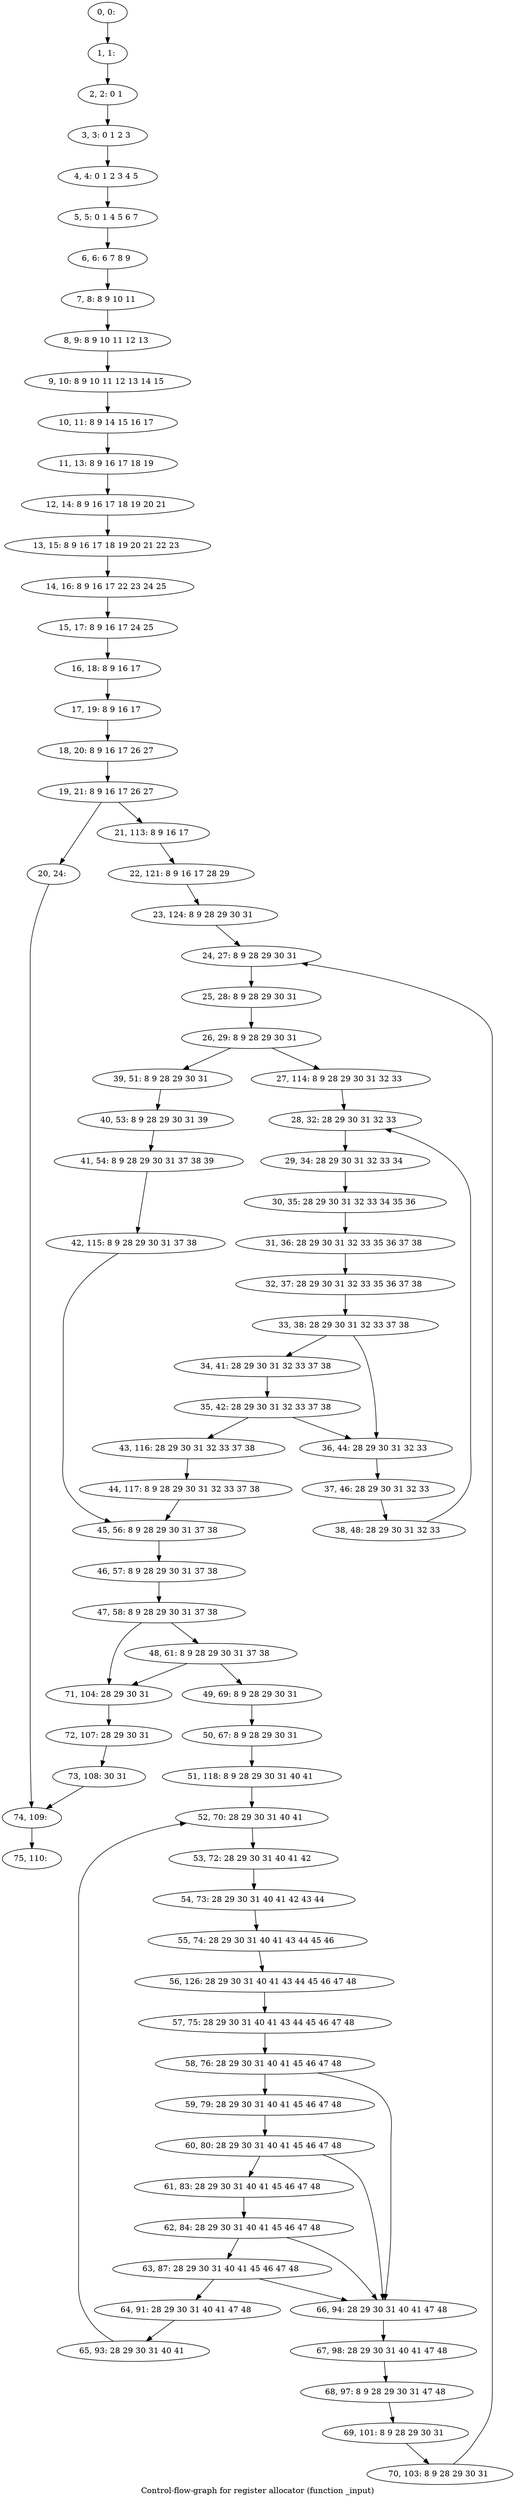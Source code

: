 digraph G {
graph [label="Control-flow-graph for register allocator (function _input)"]
0[label="0, 0: "];
1[label="1, 1: "];
2[label="2, 2: 0 1 "];
3[label="3, 3: 0 1 2 3 "];
4[label="4, 4: 0 1 2 3 4 5 "];
5[label="5, 5: 0 1 4 5 6 7 "];
6[label="6, 6: 6 7 8 9 "];
7[label="7, 8: 8 9 10 11 "];
8[label="8, 9: 8 9 10 11 12 13 "];
9[label="9, 10: 8 9 10 11 12 13 14 15 "];
10[label="10, 11: 8 9 14 15 16 17 "];
11[label="11, 13: 8 9 16 17 18 19 "];
12[label="12, 14: 8 9 16 17 18 19 20 21 "];
13[label="13, 15: 8 9 16 17 18 19 20 21 22 23 "];
14[label="14, 16: 8 9 16 17 22 23 24 25 "];
15[label="15, 17: 8 9 16 17 24 25 "];
16[label="16, 18: 8 9 16 17 "];
17[label="17, 19: 8 9 16 17 "];
18[label="18, 20: 8 9 16 17 26 27 "];
19[label="19, 21: 8 9 16 17 26 27 "];
20[label="20, 24: "];
21[label="21, 113: 8 9 16 17 "];
22[label="22, 121: 8 9 16 17 28 29 "];
23[label="23, 124: 8 9 28 29 30 31 "];
24[label="24, 27: 8 9 28 29 30 31 "];
25[label="25, 28: 8 9 28 29 30 31 "];
26[label="26, 29: 8 9 28 29 30 31 "];
27[label="27, 114: 8 9 28 29 30 31 32 33 "];
28[label="28, 32: 28 29 30 31 32 33 "];
29[label="29, 34: 28 29 30 31 32 33 34 "];
30[label="30, 35: 28 29 30 31 32 33 34 35 36 "];
31[label="31, 36: 28 29 30 31 32 33 35 36 37 38 "];
32[label="32, 37: 28 29 30 31 32 33 35 36 37 38 "];
33[label="33, 38: 28 29 30 31 32 33 37 38 "];
34[label="34, 41: 28 29 30 31 32 33 37 38 "];
35[label="35, 42: 28 29 30 31 32 33 37 38 "];
36[label="36, 44: 28 29 30 31 32 33 "];
37[label="37, 46: 28 29 30 31 32 33 "];
38[label="38, 48: 28 29 30 31 32 33 "];
39[label="39, 51: 8 9 28 29 30 31 "];
40[label="40, 53: 8 9 28 29 30 31 39 "];
41[label="41, 54: 8 9 28 29 30 31 37 38 39 "];
42[label="42, 115: 8 9 28 29 30 31 37 38 "];
43[label="43, 116: 28 29 30 31 32 33 37 38 "];
44[label="44, 117: 8 9 28 29 30 31 32 33 37 38 "];
45[label="45, 56: 8 9 28 29 30 31 37 38 "];
46[label="46, 57: 8 9 28 29 30 31 37 38 "];
47[label="47, 58: 8 9 28 29 30 31 37 38 "];
48[label="48, 61: 8 9 28 29 30 31 37 38 "];
49[label="49, 69: 8 9 28 29 30 31 "];
50[label="50, 67: 8 9 28 29 30 31 "];
51[label="51, 118: 8 9 28 29 30 31 40 41 "];
52[label="52, 70: 28 29 30 31 40 41 "];
53[label="53, 72: 28 29 30 31 40 41 42 "];
54[label="54, 73: 28 29 30 31 40 41 42 43 44 "];
55[label="55, 74: 28 29 30 31 40 41 43 44 45 46 "];
56[label="56, 126: 28 29 30 31 40 41 43 44 45 46 47 48 "];
57[label="57, 75: 28 29 30 31 40 41 43 44 45 46 47 48 "];
58[label="58, 76: 28 29 30 31 40 41 45 46 47 48 "];
59[label="59, 79: 28 29 30 31 40 41 45 46 47 48 "];
60[label="60, 80: 28 29 30 31 40 41 45 46 47 48 "];
61[label="61, 83: 28 29 30 31 40 41 45 46 47 48 "];
62[label="62, 84: 28 29 30 31 40 41 45 46 47 48 "];
63[label="63, 87: 28 29 30 31 40 41 45 46 47 48 "];
64[label="64, 91: 28 29 30 31 40 41 47 48 "];
65[label="65, 93: 28 29 30 31 40 41 "];
66[label="66, 94: 28 29 30 31 40 41 47 48 "];
67[label="67, 98: 28 29 30 31 40 41 47 48 "];
68[label="68, 97: 8 9 28 29 30 31 47 48 "];
69[label="69, 101: 8 9 28 29 30 31 "];
70[label="70, 103: 8 9 28 29 30 31 "];
71[label="71, 104: 28 29 30 31 "];
72[label="72, 107: 28 29 30 31 "];
73[label="73, 108: 30 31 "];
74[label="74, 109: "];
75[label="75, 110: "];
0->1 ;
1->2 ;
2->3 ;
3->4 ;
4->5 ;
5->6 ;
6->7 ;
7->8 ;
8->9 ;
9->10 ;
10->11 ;
11->12 ;
12->13 ;
13->14 ;
14->15 ;
15->16 ;
16->17 ;
17->18 ;
18->19 ;
19->20 ;
19->21 ;
20->74 ;
21->22 ;
22->23 ;
23->24 ;
24->25 ;
25->26 ;
26->27 ;
26->39 ;
27->28 ;
28->29 ;
29->30 ;
30->31 ;
31->32 ;
32->33 ;
33->34 ;
33->36 ;
34->35 ;
35->36 ;
35->43 ;
36->37 ;
37->38 ;
38->28 ;
39->40 ;
40->41 ;
41->42 ;
42->45 ;
43->44 ;
44->45 ;
45->46 ;
46->47 ;
47->48 ;
47->71 ;
48->49 ;
48->71 ;
49->50 ;
50->51 ;
51->52 ;
52->53 ;
53->54 ;
54->55 ;
55->56 ;
56->57 ;
57->58 ;
58->59 ;
58->66 ;
59->60 ;
60->61 ;
60->66 ;
61->62 ;
62->63 ;
62->66 ;
63->64 ;
63->66 ;
64->65 ;
65->52 ;
66->67 ;
67->68 ;
68->69 ;
69->70 ;
70->24 ;
71->72 ;
72->73 ;
73->74 ;
74->75 ;
}
